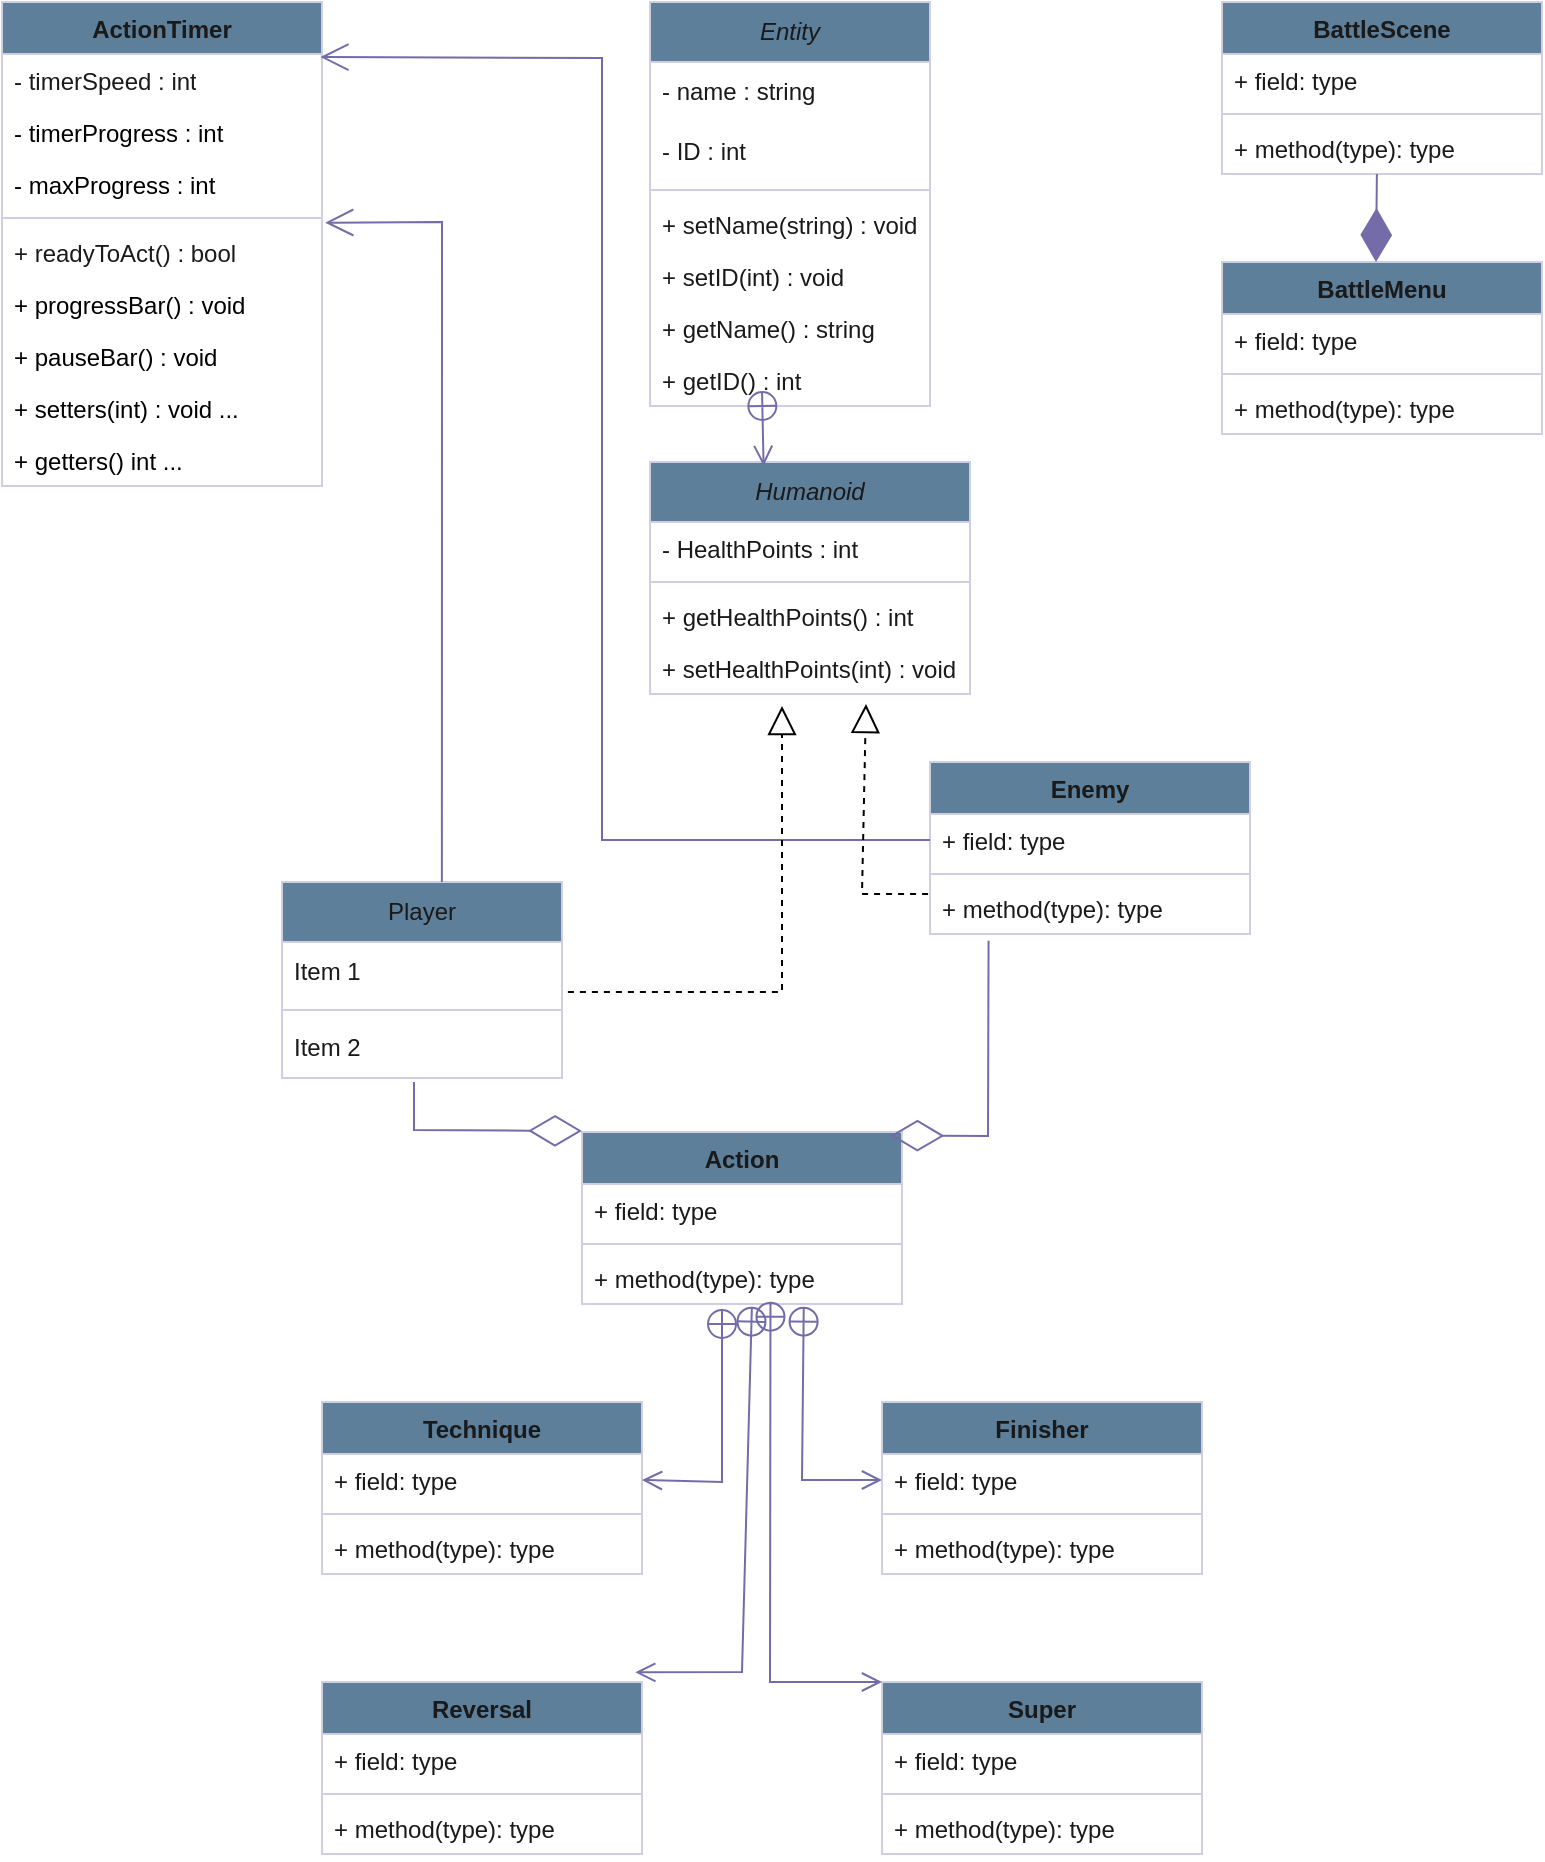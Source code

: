 <mxfile version="24.5.2" type="github">
  <diagram id="C5RBs43oDa-KdzZeNtuy" name="Page-1">
    <mxGraphModel dx="942" dy="547" grid="1" gridSize="10" guides="1" tooltips="1" connect="1" arrows="1" fold="1" page="1" pageScale="1" pageWidth="827" pageHeight="1169" math="0" shadow="0">
      <root>
        <mxCell id="WIyWlLk6GJQsqaUBKTNV-0" />
        <mxCell id="WIyWlLk6GJQsqaUBKTNV-1" parent="WIyWlLk6GJQsqaUBKTNV-0" />
        <mxCell id="9B6hqq46c9PQC_HTe1Y8-0" value="&lt;i&gt;Entity&lt;/i&gt;" style="swimlane;fontStyle=0;childLayout=stackLayout;horizontal=1;startSize=30;horizontalStack=0;resizeParent=1;resizeParentMax=0;resizeLast=0;collapsible=1;marginBottom=0;whiteSpace=wrap;html=1;labelBackgroundColor=none;fillColor=#5D7F99;strokeColor=#D0CEE2;fontColor=#1A1A1A;" parent="WIyWlLk6GJQsqaUBKTNV-1" vertex="1">
          <mxGeometry x="344" y="20" width="140" height="202" as="geometry" />
        </mxCell>
        <mxCell id="9B6hqq46c9PQC_HTe1Y8-1" value="- name : string" style="text;strokeColor=none;fillColor=none;align=left;verticalAlign=middle;spacingLeft=4;spacingRight=4;overflow=hidden;points=[[0,0.5],[1,0.5]];portConstraint=eastwest;rotatable=0;whiteSpace=wrap;html=1;labelBackgroundColor=none;fontColor=#1A1A1A;" parent="9B6hqq46c9PQC_HTe1Y8-0" vertex="1">
          <mxGeometry y="30" width="140" height="30" as="geometry" />
        </mxCell>
        <mxCell id="9B6hqq46c9PQC_HTe1Y8-2" value="- ID : int" style="text;strokeColor=none;fillColor=none;align=left;verticalAlign=middle;spacingLeft=4;spacingRight=4;overflow=hidden;points=[[0,0.5],[1,0.5]];portConstraint=eastwest;rotatable=0;whiteSpace=wrap;html=1;labelBackgroundColor=none;fontColor=#1A1A1A;" parent="9B6hqq46c9PQC_HTe1Y8-0" vertex="1">
          <mxGeometry y="60" width="140" height="30" as="geometry" />
        </mxCell>
        <mxCell id="9B6hqq46c9PQC_HTe1Y8-33" value="" style="line;strokeWidth=1;fillColor=none;align=left;verticalAlign=middle;spacingTop=-1;spacingLeft=3;spacingRight=3;rotatable=0;labelPosition=right;points=[];portConstraint=eastwest;strokeColor=inherit;fontColor=#1A1A1A;" parent="9B6hqq46c9PQC_HTe1Y8-0" vertex="1">
          <mxGeometry y="90" width="140" height="8" as="geometry" />
        </mxCell>
        <mxCell id="9B6hqq46c9PQC_HTe1Y8-13" value="+ setName(string) : void" style="text;strokeColor=none;fillColor=none;align=left;verticalAlign=top;spacingLeft=4;spacingRight=4;overflow=hidden;rotatable=0;points=[[0,0.5],[1,0.5]];portConstraint=eastwest;whiteSpace=wrap;html=1;labelBackgroundColor=none;fontColor=#1A1A1A;" parent="9B6hqq46c9PQC_HTe1Y8-0" vertex="1">
          <mxGeometry y="98" width="140" height="26" as="geometry" />
        </mxCell>
        <mxCell id="9B6hqq46c9PQC_HTe1Y8-14" value="+ setID(int) : void" style="text;strokeColor=none;fillColor=none;align=left;verticalAlign=top;spacingLeft=4;spacingRight=4;overflow=hidden;rotatable=0;points=[[0,0.5],[1,0.5]];portConstraint=eastwest;whiteSpace=wrap;html=1;labelBackgroundColor=none;fontColor=#1A1A1A;" parent="9B6hqq46c9PQC_HTe1Y8-0" vertex="1">
          <mxGeometry y="124" width="140" height="26" as="geometry" />
        </mxCell>
        <mxCell id="9B6hqq46c9PQC_HTe1Y8-15" value="+ getName() : string" style="text;strokeColor=none;fillColor=none;align=left;verticalAlign=top;spacingLeft=4;spacingRight=4;overflow=hidden;rotatable=0;points=[[0,0.5],[1,0.5]];portConstraint=eastwest;whiteSpace=wrap;html=1;labelBackgroundColor=none;fontColor=#1A1A1A;" parent="9B6hqq46c9PQC_HTe1Y8-0" vertex="1">
          <mxGeometry y="150" width="140" height="26" as="geometry" />
        </mxCell>
        <mxCell id="9B6hqq46c9PQC_HTe1Y8-16" value="+ getID() : int" style="text;strokeColor=none;fillColor=none;align=left;verticalAlign=top;spacingLeft=4;spacingRight=4;overflow=hidden;rotatable=0;points=[[0,0.5],[1,0.5]];portConstraint=eastwest;whiteSpace=wrap;html=1;labelBackgroundColor=none;fontColor=#1A1A1A;" parent="9B6hqq46c9PQC_HTe1Y8-0" vertex="1">
          <mxGeometry y="176" width="140" height="26" as="geometry" />
        </mxCell>
        <mxCell id="9B6hqq46c9PQC_HTe1Y8-4" value="&lt;i&gt;Humanoid&lt;/i&gt;" style="swimlane;fontStyle=0;childLayout=stackLayout;horizontal=1;startSize=30;horizontalStack=0;resizeParent=1;resizeParentMax=0;resizeLast=0;collapsible=1;marginBottom=0;whiteSpace=wrap;html=1;labelBackgroundColor=none;fillColor=#5D7F99;strokeColor=#D0CEE2;fontColor=#1A1A1A;" parent="WIyWlLk6GJQsqaUBKTNV-1" vertex="1">
          <mxGeometry x="344" y="250" width="160" height="116" as="geometry" />
        </mxCell>
        <mxCell id="9B6hqq46c9PQC_HTe1Y8-12" value="- HealthPoints : int" style="text;strokeColor=none;fillColor=none;align=left;verticalAlign=top;spacingLeft=4;spacingRight=4;overflow=hidden;rotatable=0;points=[[0,0.5],[1,0.5]];portConstraint=eastwest;whiteSpace=wrap;html=1;labelBackgroundColor=none;fontColor=#1A1A1A;" parent="9B6hqq46c9PQC_HTe1Y8-4" vertex="1">
          <mxGeometry y="30" width="160" height="26" as="geometry" />
        </mxCell>
        <mxCell id="9B6hqq46c9PQC_HTe1Y8-35" value="" style="line;strokeWidth=1;fillColor=none;align=left;verticalAlign=middle;spacingTop=-1;spacingLeft=3;spacingRight=3;rotatable=0;labelPosition=right;points=[];portConstraint=eastwest;strokeColor=inherit;fontColor=#1A1A1A;" parent="9B6hqq46c9PQC_HTe1Y8-4" vertex="1">
          <mxGeometry y="56" width="160" height="8" as="geometry" />
        </mxCell>
        <mxCell id="9B6hqq46c9PQC_HTe1Y8-19" value="+ getHealthPoints() : int" style="text;strokeColor=none;fillColor=none;align=left;verticalAlign=top;spacingLeft=4;spacingRight=4;overflow=hidden;rotatable=0;points=[[0,0.5],[1,0.5]];portConstraint=eastwest;whiteSpace=wrap;html=1;labelBackgroundColor=none;fontColor=#1A1A1A;" parent="9B6hqq46c9PQC_HTe1Y8-4" vertex="1">
          <mxGeometry y="64" width="160" height="26" as="geometry" />
        </mxCell>
        <mxCell id="9B6hqq46c9PQC_HTe1Y8-17" value="+ setHealthPoints(int) : void" style="text;strokeColor=none;fillColor=none;align=left;verticalAlign=top;spacingLeft=4;spacingRight=4;overflow=hidden;rotatable=0;points=[[0,0.5],[1,0.5]];portConstraint=eastwest;whiteSpace=wrap;html=1;labelBackgroundColor=none;fontColor=#1A1A1A;" parent="9B6hqq46c9PQC_HTe1Y8-4" vertex="1">
          <mxGeometry y="90" width="160" height="26" as="geometry" />
        </mxCell>
        <mxCell id="9B6hqq46c9PQC_HTe1Y8-8" value="Player" style="swimlane;fontStyle=0;childLayout=stackLayout;horizontal=1;startSize=30;horizontalStack=0;resizeParent=1;resizeParentMax=0;resizeLast=0;collapsible=1;marginBottom=0;whiteSpace=wrap;html=1;labelBackgroundColor=none;fillColor=#5D7F99;strokeColor=#D0CEE2;fontColor=#1A1A1A;" parent="WIyWlLk6GJQsqaUBKTNV-1" vertex="1">
          <mxGeometry x="160" y="460" width="140" height="98" as="geometry" />
        </mxCell>
        <mxCell id="9B6hqq46c9PQC_HTe1Y8-9" value="Item 1" style="text;strokeColor=none;fillColor=none;align=left;verticalAlign=middle;spacingLeft=4;spacingRight=4;overflow=hidden;points=[[0,0.5],[1,0.5]];portConstraint=eastwest;rotatable=0;whiteSpace=wrap;html=1;labelBackgroundColor=none;fontColor=#1A1A1A;" parent="9B6hqq46c9PQC_HTe1Y8-8" vertex="1">
          <mxGeometry y="30" width="140" height="30" as="geometry" />
        </mxCell>
        <mxCell id="9B6hqq46c9PQC_HTe1Y8-36" value="" style="line;strokeWidth=1;fillColor=none;align=left;verticalAlign=middle;spacingTop=-1;spacingLeft=3;spacingRight=3;rotatable=0;labelPosition=right;points=[];portConstraint=eastwest;strokeColor=inherit;fontColor=#1A1A1A;" parent="9B6hqq46c9PQC_HTe1Y8-8" vertex="1">
          <mxGeometry y="60" width="140" height="8" as="geometry" />
        </mxCell>
        <mxCell id="9B6hqq46c9PQC_HTe1Y8-10" value="Item 2" style="text;strokeColor=none;fillColor=none;align=left;verticalAlign=middle;spacingLeft=4;spacingRight=4;overflow=hidden;points=[[0,0.5],[1,0.5]];portConstraint=eastwest;rotatable=0;whiteSpace=wrap;html=1;labelBackgroundColor=none;fontColor=#1A1A1A;" parent="9B6hqq46c9PQC_HTe1Y8-8" vertex="1">
          <mxGeometry y="68" width="140" height="30" as="geometry" />
        </mxCell>
        <mxCell id="9B6hqq46c9PQC_HTe1Y8-24" value="" style="endArrow=open;startArrow=circlePlus;endFill=0;startFill=0;endSize=8;html=1;rounded=0;strokeColor=#736CA8;fontColor=#1A1A1A;entryX=0.355;entryY=0.017;entryDx=0;entryDy=0;entryPerimeter=0;" parent="WIyWlLk6GJQsqaUBKTNV-1" target="9B6hqq46c9PQC_HTe1Y8-4" edge="1">
          <mxGeometry width="160" relative="1" as="geometry">
            <mxPoint x="400" y="214" as="sourcePoint" />
            <mxPoint x="560" y="214" as="targetPoint" />
          </mxGeometry>
        </mxCell>
        <mxCell id="9B6hqq46c9PQC_HTe1Y8-25" value="BattleMenu" style="swimlane;fontStyle=1;align=center;verticalAlign=top;childLayout=stackLayout;horizontal=1;startSize=26;horizontalStack=0;resizeParent=1;resizeParentMax=0;resizeLast=0;collapsible=1;marginBottom=0;whiteSpace=wrap;html=1;strokeColor=#D0CEE2;fontColor=#1A1A1A;fillColor=#5D7F99;" parent="WIyWlLk6GJQsqaUBKTNV-1" vertex="1">
          <mxGeometry x="630" y="150" width="160" height="86" as="geometry" />
        </mxCell>
        <mxCell id="9B6hqq46c9PQC_HTe1Y8-26" value="+ field: type" style="text;strokeColor=none;fillColor=none;align=left;verticalAlign=top;spacingLeft=4;spacingRight=4;overflow=hidden;rotatable=0;points=[[0,0.5],[1,0.5]];portConstraint=eastwest;whiteSpace=wrap;html=1;fontColor=#1A1A1A;" parent="9B6hqq46c9PQC_HTe1Y8-25" vertex="1">
          <mxGeometry y="26" width="160" height="26" as="geometry" />
        </mxCell>
        <mxCell id="9B6hqq46c9PQC_HTe1Y8-27" value="" style="line;strokeWidth=1;fillColor=none;align=left;verticalAlign=middle;spacingTop=-1;spacingLeft=3;spacingRight=3;rotatable=0;labelPosition=right;points=[];portConstraint=eastwest;strokeColor=inherit;fontColor=#1A1A1A;" parent="9B6hqq46c9PQC_HTe1Y8-25" vertex="1">
          <mxGeometry y="52" width="160" height="8" as="geometry" />
        </mxCell>
        <mxCell id="9B6hqq46c9PQC_HTe1Y8-28" value="+ method(type): type" style="text;strokeColor=none;fillColor=none;align=left;verticalAlign=top;spacingLeft=4;spacingRight=4;overflow=hidden;rotatable=0;points=[[0,0.5],[1,0.5]];portConstraint=eastwest;whiteSpace=wrap;html=1;fontColor=#1A1A1A;" parent="9B6hqq46c9PQC_HTe1Y8-25" vertex="1">
          <mxGeometry y="60" width="160" height="26" as="geometry" />
        </mxCell>
        <mxCell id="9B6hqq46c9PQC_HTe1Y8-29" value="Enemy" style="swimlane;fontStyle=1;align=center;verticalAlign=top;childLayout=stackLayout;horizontal=1;startSize=26;horizontalStack=0;resizeParent=1;resizeParentMax=0;resizeLast=0;collapsible=1;marginBottom=0;whiteSpace=wrap;html=1;strokeColor=#D0CEE2;fontColor=#1A1A1A;fillColor=#5D7F99;" parent="WIyWlLk6GJQsqaUBKTNV-1" vertex="1">
          <mxGeometry x="484" y="400" width="160" height="86" as="geometry" />
        </mxCell>
        <mxCell id="9B6hqq46c9PQC_HTe1Y8-30" value="+ field: type" style="text;strokeColor=none;fillColor=none;align=left;verticalAlign=top;spacingLeft=4;spacingRight=4;overflow=hidden;rotatable=0;points=[[0,0.5],[1,0.5]];portConstraint=eastwest;whiteSpace=wrap;html=1;fontColor=#1A1A1A;" parent="9B6hqq46c9PQC_HTe1Y8-29" vertex="1">
          <mxGeometry y="26" width="160" height="26" as="geometry" />
        </mxCell>
        <mxCell id="9B6hqq46c9PQC_HTe1Y8-31" value="" style="line;strokeWidth=1;fillColor=none;align=left;verticalAlign=middle;spacingTop=-1;spacingLeft=3;spacingRight=3;rotatable=0;labelPosition=right;points=[];portConstraint=eastwest;strokeColor=inherit;fontColor=#1A1A1A;" parent="9B6hqq46c9PQC_HTe1Y8-29" vertex="1">
          <mxGeometry y="52" width="160" height="8" as="geometry" />
        </mxCell>
        <mxCell id="9B6hqq46c9PQC_HTe1Y8-32" value="+ method(type): type" style="text;strokeColor=none;fillColor=none;align=left;verticalAlign=top;spacingLeft=4;spacingRight=4;overflow=hidden;rotatable=0;points=[[0,0.5],[1,0.5]];portConstraint=eastwest;whiteSpace=wrap;html=1;fontColor=#1A1A1A;" parent="9B6hqq46c9PQC_HTe1Y8-29" vertex="1">
          <mxGeometry y="60" width="160" height="26" as="geometry" />
        </mxCell>
        <mxCell id="9B6hqq46c9PQC_HTe1Y8-37" value="ActionTimer" style="swimlane;fontStyle=1;align=center;verticalAlign=top;childLayout=stackLayout;horizontal=1;startSize=26;horizontalStack=0;resizeParent=1;resizeParentMax=0;resizeLast=0;collapsible=1;marginBottom=0;whiteSpace=wrap;html=1;strokeColor=#D0CEE2;fontColor=#1A1A1A;fillColor=#5D7F99;" parent="WIyWlLk6GJQsqaUBKTNV-1" vertex="1">
          <mxGeometry x="20" y="20" width="160" height="242" as="geometry" />
        </mxCell>
        <mxCell id="9B6hqq46c9PQC_HTe1Y8-38" value="- timerSpeed : int&lt;div&gt;&lt;br&gt;&lt;/div&gt;" style="text;strokeColor=none;fillColor=none;align=left;verticalAlign=top;spacingLeft=4;spacingRight=4;overflow=hidden;rotatable=0;points=[[0,0.5],[1,0.5]];portConstraint=eastwest;whiteSpace=wrap;html=1;fontColor=#1A1A1A;" parent="9B6hqq46c9PQC_HTe1Y8-37" vertex="1">
          <mxGeometry y="26" width="160" height="26" as="geometry" />
        </mxCell>
        <mxCell id="1IAf2qQG_lPOAag8MOb_-2" value="- timerProgress : int" style="text;strokeColor=none;fillColor=none;align=left;verticalAlign=top;spacingLeft=4;spacingRight=4;overflow=hidden;rotatable=0;points=[[0,0.5],[1,0.5]];portConstraint=eastwest;whiteSpace=wrap;html=1;" vertex="1" parent="9B6hqq46c9PQC_HTe1Y8-37">
          <mxGeometry y="52" width="160" height="26" as="geometry" />
        </mxCell>
        <mxCell id="1IAf2qQG_lPOAag8MOb_-3" value="- maxProgress : int" style="text;strokeColor=none;fillColor=none;align=left;verticalAlign=top;spacingLeft=4;spacingRight=4;overflow=hidden;rotatable=0;points=[[0,0.5],[1,0.5]];portConstraint=eastwest;whiteSpace=wrap;html=1;" vertex="1" parent="9B6hqq46c9PQC_HTe1Y8-37">
          <mxGeometry y="78" width="160" height="26" as="geometry" />
        </mxCell>
        <mxCell id="9B6hqq46c9PQC_HTe1Y8-39" value="" style="line;strokeWidth=1;fillColor=none;align=left;verticalAlign=middle;spacingTop=-1;spacingLeft=3;spacingRight=3;rotatable=0;labelPosition=right;points=[];portConstraint=eastwest;strokeColor=inherit;fontColor=#1A1A1A;" parent="9B6hqq46c9PQC_HTe1Y8-37" vertex="1">
          <mxGeometry y="104" width="160" height="8" as="geometry" />
        </mxCell>
        <mxCell id="9B6hqq46c9PQC_HTe1Y8-40" value="+ readyToAct() : bool" style="text;strokeColor=none;fillColor=none;align=left;verticalAlign=top;spacingLeft=4;spacingRight=4;overflow=hidden;rotatable=0;points=[[0,0.5],[1,0.5]];portConstraint=eastwest;whiteSpace=wrap;html=1;fontColor=#1A1A1A;" parent="9B6hqq46c9PQC_HTe1Y8-37" vertex="1">
          <mxGeometry y="112" width="160" height="26" as="geometry" />
        </mxCell>
        <mxCell id="1IAf2qQG_lPOAag8MOb_-0" value="+ progressBar() : void" style="text;strokeColor=none;fillColor=none;align=left;verticalAlign=top;spacingLeft=4;spacingRight=4;overflow=hidden;rotatable=0;points=[[0,0.5],[1,0.5]];portConstraint=eastwest;whiteSpace=wrap;html=1;" vertex="1" parent="9B6hqq46c9PQC_HTe1Y8-37">
          <mxGeometry y="138" width="160" height="26" as="geometry" />
        </mxCell>
        <mxCell id="1IAf2qQG_lPOAag8MOb_-1" value="+ pauseBar() : void" style="text;strokeColor=none;fillColor=none;align=left;verticalAlign=top;spacingLeft=4;spacingRight=4;overflow=hidden;rotatable=0;points=[[0,0.5],[1,0.5]];portConstraint=eastwest;whiteSpace=wrap;html=1;" vertex="1" parent="9B6hqq46c9PQC_HTe1Y8-37">
          <mxGeometry y="164" width="160" height="26" as="geometry" />
        </mxCell>
        <mxCell id="1IAf2qQG_lPOAag8MOb_-4" value="+ setters(int) : void ..." style="text;strokeColor=none;fillColor=none;align=left;verticalAlign=top;spacingLeft=4;spacingRight=4;overflow=hidden;rotatable=0;points=[[0,0.5],[1,0.5]];portConstraint=eastwest;whiteSpace=wrap;html=1;" vertex="1" parent="9B6hqq46c9PQC_HTe1Y8-37">
          <mxGeometry y="190" width="160" height="26" as="geometry" />
        </mxCell>
        <mxCell id="1IAf2qQG_lPOAag8MOb_-6" value="+ getters() int ..." style="text;strokeColor=none;fillColor=none;align=left;verticalAlign=top;spacingLeft=4;spacingRight=4;overflow=hidden;rotatable=0;points=[[0,0.5],[1,0.5]];portConstraint=eastwest;whiteSpace=wrap;html=1;" vertex="1" parent="9B6hqq46c9PQC_HTe1Y8-37">
          <mxGeometry y="216" width="160" height="26" as="geometry" />
        </mxCell>
        <mxCell id="9B6hqq46c9PQC_HTe1Y8-41" value="Action" style="swimlane;fontStyle=1;align=center;verticalAlign=top;childLayout=stackLayout;horizontal=1;startSize=26;horizontalStack=0;resizeParent=1;resizeParentMax=0;resizeLast=0;collapsible=1;marginBottom=0;whiteSpace=wrap;html=1;strokeColor=#D0CEE2;fontColor=#1A1A1A;fillColor=#5D7F99;" parent="WIyWlLk6GJQsqaUBKTNV-1" vertex="1">
          <mxGeometry x="310" y="585" width="160" height="86" as="geometry" />
        </mxCell>
        <mxCell id="9B6hqq46c9PQC_HTe1Y8-42" value="+ field: type" style="text;strokeColor=none;fillColor=none;align=left;verticalAlign=top;spacingLeft=4;spacingRight=4;overflow=hidden;rotatable=0;points=[[0,0.5],[1,0.5]];portConstraint=eastwest;whiteSpace=wrap;html=1;fontColor=#1A1A1A;" parent="9B6hqq46c9PQC_HTe1Y8-41" vertex="1">
          <mxGeometry y="26" width="160" height="26" as="geometry" />
        </mxCell>
        <mxCell id="9B6hqq46c9PQC_HTe1Y8-43" value="" style="line;strokeWidth=1;fillColor=none;align=left;verticalAlign=middle;spacingTop=-1;spacingLeft=3;spacingRight=3;rotatable=0;labelPosition=right;points=[];portConstraint=eastwest;strokeColor=inherit;fontColor=#1A1A1A;" parent="9B6hqq46c9PQC_HTe1Y8-41" vertex="1">
          <mxGeometry y="52" width="160" height="8" as="geometry" />
        </mxCell>
        <mxCell id="9B6hqq46c9PQC_HTe1Y8-44" value="+ method(type): type" style="text;strokeColor=none;fillColor=none;align=left;verticalAlign=top;spacingLeft=4;spacingRight=4;overflow=hidden;rotatable=0;points=[[0,0.5],[1,0.5]];portConstraint=eastwest;whiteSpace=wrap;html=1;fontColor=#1A1A1A;" parent="9B6hqq46c9PQC_HTe1Y8-41" vertex="1">
          <mxGeometry y="60" width="160" height="26" as="geometry" />
        </mxCell>
        <mxCell id="9B6hqq46c9PQC_HTe1Y8-45" value="" style="endArrow=diamondThin;endFill=0;endSize=24;html=1;rounded=0;strokeColor=#736CA8;fontColor=#1A1A1A;entryX=0;entryY=0;entryDx=0;entryDy=0;" parent="WIyWlLk6GJQsqaUBKTNV-1" edge="1">
          <mxGeometry width="160" relative="1" as="geometry">
            <mxPoint x="226" y="560" as="sourcePoint" />
            <mxPoint x="310" y="584.49" as="targetPoint" />
            <Array as="points">
              <mxPoint x="226" y="584" />
            </Array>
          </mxGeometry>
        </mxCell>
        <mxCell id="9B6hqq46c9PQC_HTe1Y8-46" value="" style="endArrow=diamondThin;endFill=0;endSize=24;html=1;rounded=0;strokeColor=#736CA8;fontColor=#1A1A1A;exitX=0.183;exitY=1.128;exitDx=0;exitDy=0;exitPerimeter=0;entryX=0.964;entryY=0.021;entryDx=0;entryDy=0;entryPerimeter=0;" parent="WIyWlLk6GJQsqaUBKTNV-1" source="9B6hqq46c9PQC_HTe1Y8-32" target="9B6hqq46c9PQC_HTe1Y8-41" edge="1">
          <mxGeometry width="160" relative="1" as="geometry">
            <mxPoint x="350" y="570" as="sourcePoint" />
            <mxPoint x="470" y="580" as="targetPoint" />
            <Array as="points">
              <mxPoint x="513" y="587" />
            </Array>
          </mxGeometry>
        </mxCell>
        <mxCell id="9B6hqq46c9PQC_HTe1Y8-51" value="Technique" style="swimlane;fontStyle=1;align=center;verticalAlign=top;childLayout=stackLayout;horizontal=1;startSize=26;horizontalStack=0;resizeParent=1;resizeParentMax=0;resizeLast=0;collapsible=1;marginBottom=0;whiteSpace=wrap;html=1;strokeColor=#D0CEE2;fontColor=#1A1A1A;fillColor=#5D7F99;" parent="WIyWlLk6GJQsqaUBKTNV-1" vertex="1">
          <mxGeometry x="180" y="720" width="160" height="86" as="geometry" />
        </mxCell>
        <mxCell id="9B6hqq46c9PQC_HTe1Y8-52" value="+ field: type" style="text;strokeColor=none;fillColor=none;align=left;verticalAlign=top;spacingLeft=4;spacingRight=4;overflow=hidden;rotatable=0;points=[[0,0.5],[1,0.5]];portConstraint=eastwest;whiteSpace=wrap;html=1;fontColor=#1A1A1A;" parent="9B6hqq46c9PQC_HTe1Y8-51" vertex="1">
          <mxGeometry y="26" width="160" height="26" as="geometry" />
        </mxCell>
        <mxCell id="9B6hqq46c9PQC_HTe1Y8-53" value="" style="line;strokeWidth=1;fillColor=none;align=left;verticalAlign=middle;spacingTop=-1;spacingLeft=3;spacingRight=3;rotatable=0;labelPosition=right;points=[];portConstraint=eastwest;strokeColor=inherit;fontColor=#1A1A1A;" parent="9B6hqq46c9PQC_HTe1Y8-51" vertex="1">
          <mxGeometry y="52" width="160" height="8" as="geometry" />
        </mxCell>
        <mxCell id="9B6hqq46c9PQC_HTe1Y8-54" value="+ method(type): type" style="text;strokeColor=none;fillColor=none;align=left;verticalAlign=top;spacingLeft=4;spacingRight=4;overflow=hidden;rotatable=0;points=[[0,0.5],[1,0.5]];portConstraint=eastwest;whiteSpace=wrap;html=1;fontColor=#1A1A1A;" parent="9B6hqq46c9PQC_HTe1Y8-51" vertex="1">
          <mxGeometry y="60" width="160" height="26" as="geometry" />
        </mxCell>
        <mxCell id="9B6hqq46c9PQC_HTe1Y8-55" value="Finisher" style="swimlane;fontStyle=1;align=center;verticalAlign=top;childLayout=stackLayout;horizontal=1;startSize=26;horizontalStack=0;resizeParent=1;resizeParentMax=0;resizeLast=0;collapsible=1;marginBottom=0;whiteSpace=wrap;html=1;strokeColor=#D0CEE2;fontColor=#1A1A1A;fillColor=#5D7F99;" parent="WIyWlLk6GJQsqaUBKTNV-1" vertex="1">
          <mxGeometry x="460" y="720" width="160" height="86" as="geometry" />
        </mxCell>
        <mxCell id="9B6hqq46c9PQC_HTe1Y8-56" value="+ field: type" style="text;strokeColor=none;fillColor=none;align=left;verticalAlign=top;spacingLeft=4;spacingRight=4;overflow=hidden;rotatable=0;points=[[0,0.5],[1,0.5]];portConstraint=eastwest;whiteSpace=wrap;html=1;fontColor=#1A1A1A;" parent="9B6hqq46c9PQC_HTe1Y8-55" vertex="1">
          <mxGeometry y="26" width="160" height="26" as="geometry" />
        </mxCell>
        <mxCell id="9B6hqq46c9PQC_HTe1Y8-57" value="" style="line;strokeWidth=1;fillColor=none;align=left;verticalAlign=middle;spacingTop=-1;spacingLeft=3;spacingRight=3;rotatable=0;labelPosition=right;points=[];portConstraint=eastwest;strokeColor=inherit;fontColor=#1A1A1A;" parent="9B6hqq46c9PQC_HTe1Y8-55" vertex="1">
          <mxGeometry y="52" width="160" height="8" as="geometry" />
        </mxCell>
        <mxCell id="9B6hqq46c9PQC_HTe1Y8-58" value="+ method(type): type" style="text;strokeColor=none;fillColor=none;align=left;verticalAlign=top;spacingLeft=4;spacingRight=4;overflow=hidden;rotatable=0;points=[[0,0.5],[1,0.5]];portConstraint=eastwest;whiteSpace=wrap;html=1;fontColor=#1A1A1A;" parent="9B6hqq46c9PQC_HTe1Y8-55" vertex="1">
          <mxGeometry y="60" width="160" height="26" as="geometry" />
        </mxCell>
        <mxCell id="9B6hqq46c9PQC_HTe1Y8-59" value="Reversal" style="swimlane;fontStyle=1;align=center;verticalAlign=top;childLayout=stackLayout;horizontal=1;startSize=26;horizontalStack=0;resizeParent=1;resizeParentMax=0;resizeLast=0;collapsible=1;marginBottom=0;whiteSpace=wrap;html=1;strokeColor=#D0CEE2;fontColor=#1A1A1A;fillColor=#5D7F99;" parent="WIyWlLk6GJQsqaUBKTNV-1" vertex="1">
          <mxGeometry x="180" y="860" width="160" height="86" as="geometry" />
        </mxCell>
        <mxCell id="9B6hqq46c9PQC_HTe1Y8-60" value="+ field: type" style="text;strokeColor=none;fillColor=none;align=left;verticalAlign=top;spacingLeft=4;spacingRight=4;overflow=hidden;rotatable=0;points=[[0,0.5],[1,0.5]];portConstraint=eastwest;whiteSpace=wrap;html=1;fontColor=#1A1A1A;" parent="9B6hqq46c9PQC_HTe1Y8-59" vertex="1">
          <mxGeometry y="26" width="160" height="26" as="geometry" />
        </mxCell>
        <mxCell id="9B6hqq46c9PQC_HTe1Y8-61" value="" style="line;strokeWidth=1;fillColor=none;align=left;verticalAlign=middle;spacingTop=-1;spacingLeft=3;spacingRight=3;rotatable=0;labelPosition=right;points=[];portConstraint=eastwest;strokeColor=inherit;fontColor=#1A1A1A;" parent="9B6hqq46c9PQC_HTe1Y8-59" vertex="1">
          <mxGeometry y="52" width="160" height="8" as="geometry" />
        </mxCell>
        <mxCell id="9B6hqq46c9PQC_HTe1Y8-62" value="+ method(type): type" style="text;strokeColor=none;fillColor=none;align=left;verticalAlign=top;spacingLeft=4;spacingRight=4;overflow=hidden;rotatable=0;points=[[0,0.5],[1,0.5]];portConstraint=eastwest;whiteSpace=wrap;html=1;fontColor=#1A1A1A;" parent="9B6hqq46c9PQC_HTe1Y8-59" vertex="1">
          <mxGeometry y="60" width="160" height="26" as="geometry" />
        </mxCell>
        <mxCell id="9B6hqq46c9PQC_HTe1Y8-63" value="Super" style="swimlane;fontStyle=1;align=center;verticalAlign=top;childLayout=stackLayout;horizontal=1;startSize=26;horizontalStack=0;resizeParent=1;resizeParentMax=0;resizeLast=0;collapsible=1;marginBottom=0;whiteSpace=wrap;html=1;strokeColor=#D0CEE2;fontColor=#1A1A1A;fillColor=#5D7F99;" parent="WIyWlLk6GJQsqaUBKTNV-1" vertex="1">
          <mxGeometry x="460" y="860" width="160" height="86" as="geometry" />
        </mxCell>
        <mxCell id="9B6hqq46c9PQC_HTe1Y8-64" value="+ field: type" style="text;strokeColor=none;fillColor=none;align=left;verticalAlign=top;spacingLeft=4;spacingRight=4;overflow=hidden;rotatable=0;points=[[0,0.5],[1,0.5]];portConstraint=eastwest;whiteSpace=wrap;html=1;fontColor=#1A1A1A;" parent="9B6hqq46c9PQC_HTe1Y8-63" vertex="1">
          <mxGeometry y="26" width="160" height="26" as="geometry" />
        </mxCell>
        <mxCell id="9B6hqq46c9PQC_HTe1Y8-65" value="" style="line;strokeWidth=1;fillColor=none;align=left;verticalAlign=middle;spacingTop=-1;spacingLeft=3;spacingRight=3;rotatable=0;labelPosition=right;points=[];portConstraint=eastwest;strokeColor=inherit;fontColor=#1A1A1A;" parent="9B6hqq46c9PQC_HTe1Y8-63" vertex="1">
          <mxGeometry y="52" width="160" height="8" as="geometry" />
        </mxCell>
        <mxCell id="9B6hqq46c9PQC_HTe1Y8-66" value="+ method(type): type" style="text;strokeColor=none;fillColor=none;align=left;verticalAlign=top;spacingLeft=4;spacingRight=4;overflow=hidden;rotatable=0;points=[[0,0.5],[1,0.5]];portConstraint=eastwest;whiteSpace=wrap;html=1;fontColor=#1A1A1A;" parent="9B6hqq46c9PQC_HTe1Y8-63" vertex="1">
          <mxGeometry y="60" width="160" height="26" as="geometry" />
        </mxCell>
        <mxCell id="9B6hqq46c9PQC_HTe1Y8-67" value="" style="endArrow=open;startArrow=circlePlus;endFill=0;startFill=0;endSize=8;html=1;rounded=0;strokeColor=#736CA8;fontColor=#1A1A1A;entryX=1;entryY=0.5;entryDx=0;entryDy=0;" parent="WIyWlLk6GJQsqaUBKTNV-1" target="9B6hqq46c9PQC_HTe1Y8-52" edge="1">
          <mxGeometry width="160" relative="1" as="geometry">
            <mxPoint x="380" y="673" as="sourcePoint" />
            <mxPoint x="510" y="740" as="targetPoint" />
            <Array as="points">
              <mxPoint x="380" y="760" />
            </Array>
          </mxGeometry>
        </mxCell>
        <mxCell id="9B6hqq46c9PQC_HTe1Y8-68" value="" style="endArrow=open;startArrow=circlePlus;endFill=0;startFill=0;endSize=8;html=1;rounded=0;strokeColor=#736CA8;fontColor=#1A1A1A;exitX=0.693;exitY=1.032;exitDx=0;exitDy=0;exitPerimeter=0;entryX=0;entryY=0.5;entryDx=0;entryDy=0;" parent="WIyWlLk6GJQsqaUBKTNV-1" source="9B6hqq46c9PQC_HTe1Y8-44" target="9B6hqq46c9PQC_HTe1Y8-56" edge="1">
          <mxGeometry width="160" relative="1" as="geometry">
            <mxPoint x="394" y="683" as="sourcePoint" />
            <mxPoint x="350" y="769" as="targetPoint" />
            <Array as="points">
              <mxPoint x="420" y="759" />
            </Array>
          </mxGeometry>
        </mxCell>
        <mxCell id="9B6hqq46c9PQC_HTe1Y8-69" value="" style="endArrow=open;startArrow=circlePlus;endFill=0;startFill=0;endSize=8;html=1;rounded=0;strokeColor=#736CA8;fontColor=#1A1A1A;exitX=0.531;exitY=1.032;exitDx=0;exitDy=0;exitPerimeter=0;entryX=0.979;entryY=-0.056;entryDx=0;entryDy=0;entryPerimeter=0;" parent="WIyWlLk6GJQsqaUBKTNV-1" source="9B6hqq46c9PQC_HTe1Y8-44" target="9B6hqq46c9PQC_HTe1Y8-59" edge="1">
          <mxGeometry width="160" relative="1" as="geometry">
            <mxPoint x="404" y="693" as="sourcePoint" />
            <mxPoint x="360" y="779" as="targetPoint" />
            <Array as="points">
              <mxPoint x="390" y="855" />
            </Array>
          </mxGeometry>
        </mxCell>
        <mxCell id="9B6hqq46c9PQC_HTe1Y8-70" value="" style="endArrow=open;startArrow=circlePlus;endFill=0;startFill=0;endSize=8;html=1;rounded=0;strokeColor=#736CA8;fontColor=#1A1A1A;exitX=0.589;exitY=0.936;exitDx=0;exitDy=0;exitPerimeter=0;entryX=0;entryY=0;entryDx=0;entryDy=0;" parent="WIyWlLk6GJQsqaUBKTNV-1" source="9B6hqq46c9PQC_HTe1Y8-44" target="9B6hqq46c9PQC_HTe1Y8-63" edge="1">
          <mxGeometry width="160" relative="1" as="geometry">
            <mxPoint x="414" y="703" as="sourcePoint" />
            <mxPoint x="370" y="789" as="targetPoint" />
            <Array as="points">
              <mxPoint x="404" y="860" />
            </Array>
          </mxGeometry>
        </mxCell>
        <mxCell id="9B6hqq46c9PQC_HTe1Y8-71" value="BattleScene" style="swimlane;fontStyle=1;align=center;verticalAlign=top;childLayout=stackLayout;horizontal=1;startSize=26;horizontalStack=0;resizeParent=1;resizeParentMax=0;resizeLast=0;collapsible=1;marginBottom=0;whiteSpace=wrap;html=1;strokeColor=#D0CEE2;fontColor=#1A1A1A;fillColor=#5D7F99;" parent="WIyWlLk6GJQsqaUBKTNV-1" vertex="1">
          <mxGeometry x="630" y="20" width="160" height="86" as="geometry" />
        </mxCell>
        <mxCell id="9B6hqq46c9PQC_HTe1Y8-72" value="+ field: type" style="text;strokeColor=none;fillColor=none;align=left;verticalAlign=top;spacingLeft=4;spacingRight=4;overflow=hidden;rotatable=0;points=[[0,0.5],[1,0.5]];portConstraint=eastwest;whiteSpace=wrap;html=1;fontColor=#1A1A1A;" parent="9B6hqq46c9PQC_HTe1Y8-71" vertex="1">
          <mxGeometry y="26" width="160" height="26" as="geometry" />
        </mxCell>
        <mxCell id="9B6hqq46c9PQC_HTe1Y8-73" value="" style="line;strokeWidth=1;fillColor=none;align=left;verticalAlign=middle;spacingTop=-1;spacingLeft=3;spacingRight=3;rotatable=0;labelPosition=right;points=[];portConstraint=eastwest;strokeColor=inherit;fontColor=#1A1A1A;" parent="9B6hqq46c9PQC_HTe1Y8-71" vertex="1">
          <mxGeometry y="52" width="160" height="8" as="geometry" />
        </mxCell>
        <mxCell id="9B6hqq46c9PQC_HTe1Y8-74" value="+ method(type): type" style="text;strokeColor=none;fillColor=none;align=left;verticalAlign=top;spacingLeft=4;spacingRight=4;overflow=hidden;rotatable=0;points=[[0,0.5],[1,0.5]];portConstraint=eastwest;whiteSpace=wrap;html=1;fontColor=#1A1A1A;" parent="9B6hqq46c9PQC_HTe1Y8-71" vertex="1">
          <mxGeometry y="60" width="160" height="26" as="geometry" />
        </mxCell>
        <mxCell id="9B6hqq46c9PQC_HTe1Y8-75" value="" style="endArrow=diamondThin;endFill=1;endSize=24;html=1;rounded=0;strokeColor=#736CA8;fontColor=#1A1A1A;exitX=0.484;exitY=1;exitDx=0;exitDy=0;exitPerimeter=0;" parent="WIyWlLk6GJQsqaUBKTNV-1" source="9B6hqq46c9PQC_HTe1Y8-74" edge="1">
          <mxGeometry width="160" relative="1" as="geometry">
            <mxPoint x="644" y="120.58" as="sourcePoint" />
            <mxPoint x="707" y="150" as="targetPoint" />
          </mxGeometry>
        </mxCell>
        <mxCell id="9B6hqq46c9PQC_HTe1Y8-76" value="" style="endArrow=open;endFill=1;endSize=12;html=1;rounded=0;strokeColor=#736CA8;fontColor=#1A1A1A;entryX=1.01;entryY=0.792;entryDx=0;entryDy=0;entryPerimeter=0;exitX=0.571;exitY=0;exitDx=0;exitDy=0;exitPerimeter=0;" parent="WIyWlLk6GJQsqaUBKTNV-1" source="9B6hqq46c9PQC_HTe1Y8-8" target="9B6hqq46c9PQC_HTe1Y8-39" edge="1">
          <mxGeometry width="160" relative="1" as="geometry">
            <mxPoint x="350" y="320" as="sourcePoint" />
            <mxPoint x="510" y="320" as="targetPoint" />
            <Array as="points">
              <mxPoint x="240" y="130" />
            </Array>
          </mxGeometry>
        </mxCell>
        <mxCell id="9B6hqq46c9PQC_HTe1Y8-77" value="" style="endArrow=open;endFill=1;endSize=12;html=1;rounded=0;strokeColor=#736CA8;fontColor=#1A1A1A;exitX=0;exitY=0.5;exitDx=0;exitDy=0;entryX=0.995;entryY=0.058;entryDx=0;entryDy=0;entryPerimeter=0;" parent="WIyWlLk6GJQsqaUBKTNV-1" source="9B6hqq46c9PQC_HTe1Y8-30" target="9B6hqq46c9PQC_HTe1Y8-38" edge="1">
          <mxGeometry width="160" relative="1" as="geometry">
            <mxPoint x="250" y="510" as="sourcePoint" />
            <mxPoint x="530" y="520" as="targetPoint" />
            <Array as="points">
              <mxPoint x="320" y="439" />
              <mxPoint x="320" y="48" />
            </Array>
          </mxGeometry>
        </mxCell>
        <mxCell id="1IAf2qQG_lPOAag8MOb_-7" value="" style="endArrow=block;dashed=1;endFill=0;endSize=12;html=1;rounded=0;exitX=1.021;exitY=0.833;exitDx=0;exitDy=0;exitPerimeter=0;" edge="1" parent="WIyWlLk6GJQsqaUBKTNV-1" source="9B6hqq46c9PQC_HTe1Y8-9">
          <mxGeometry width="160" relative="1" as="geometry">
            <mxPoint x="290" y="460" as="sourcePoint" />
            <mxPoint x="410" y="372" as="targetPoint" />
            <Array as="points">
              <mxPoint x="410" y="515" />
            </Array>
          </mxGeometry>
        </mxCell>
        <mxCell id="1IAf2qQG_lPOAag8MOb_-8" value="" style="endArrow=block;dashed=1;endFill=0;endSize=12;html=1;rounded=0;entryX=0.675;entryY=1.192;entryDx=0;entryDy=0;entryPerimeter=0;exitX=-0.006;exitY=0.231;exitDx=0;exitDy=0;exitPerimeter=0;" edge="1" parent="WIyWlLk6GJQsqaUBKTNV-1" source="9B6hqq46c9PQC_HTe1Y8-32" target="9B6hqq46c9PQC_HTe1Y8-17">
          <mxGeometry width="160" relative="1" as="geometry">
            <mxPoint x="290" y="460" as="sourcePoint" />
            <mxPoint x="450" y="460" as="targetPoint" />
            <Array as="points">
              <mxPoint x="450" y="466" />
            </Array>
          </mxGeometry>
        </mxCell>
      </root>
    </mxGraphModel>
  </diagram>
</mxfile>
